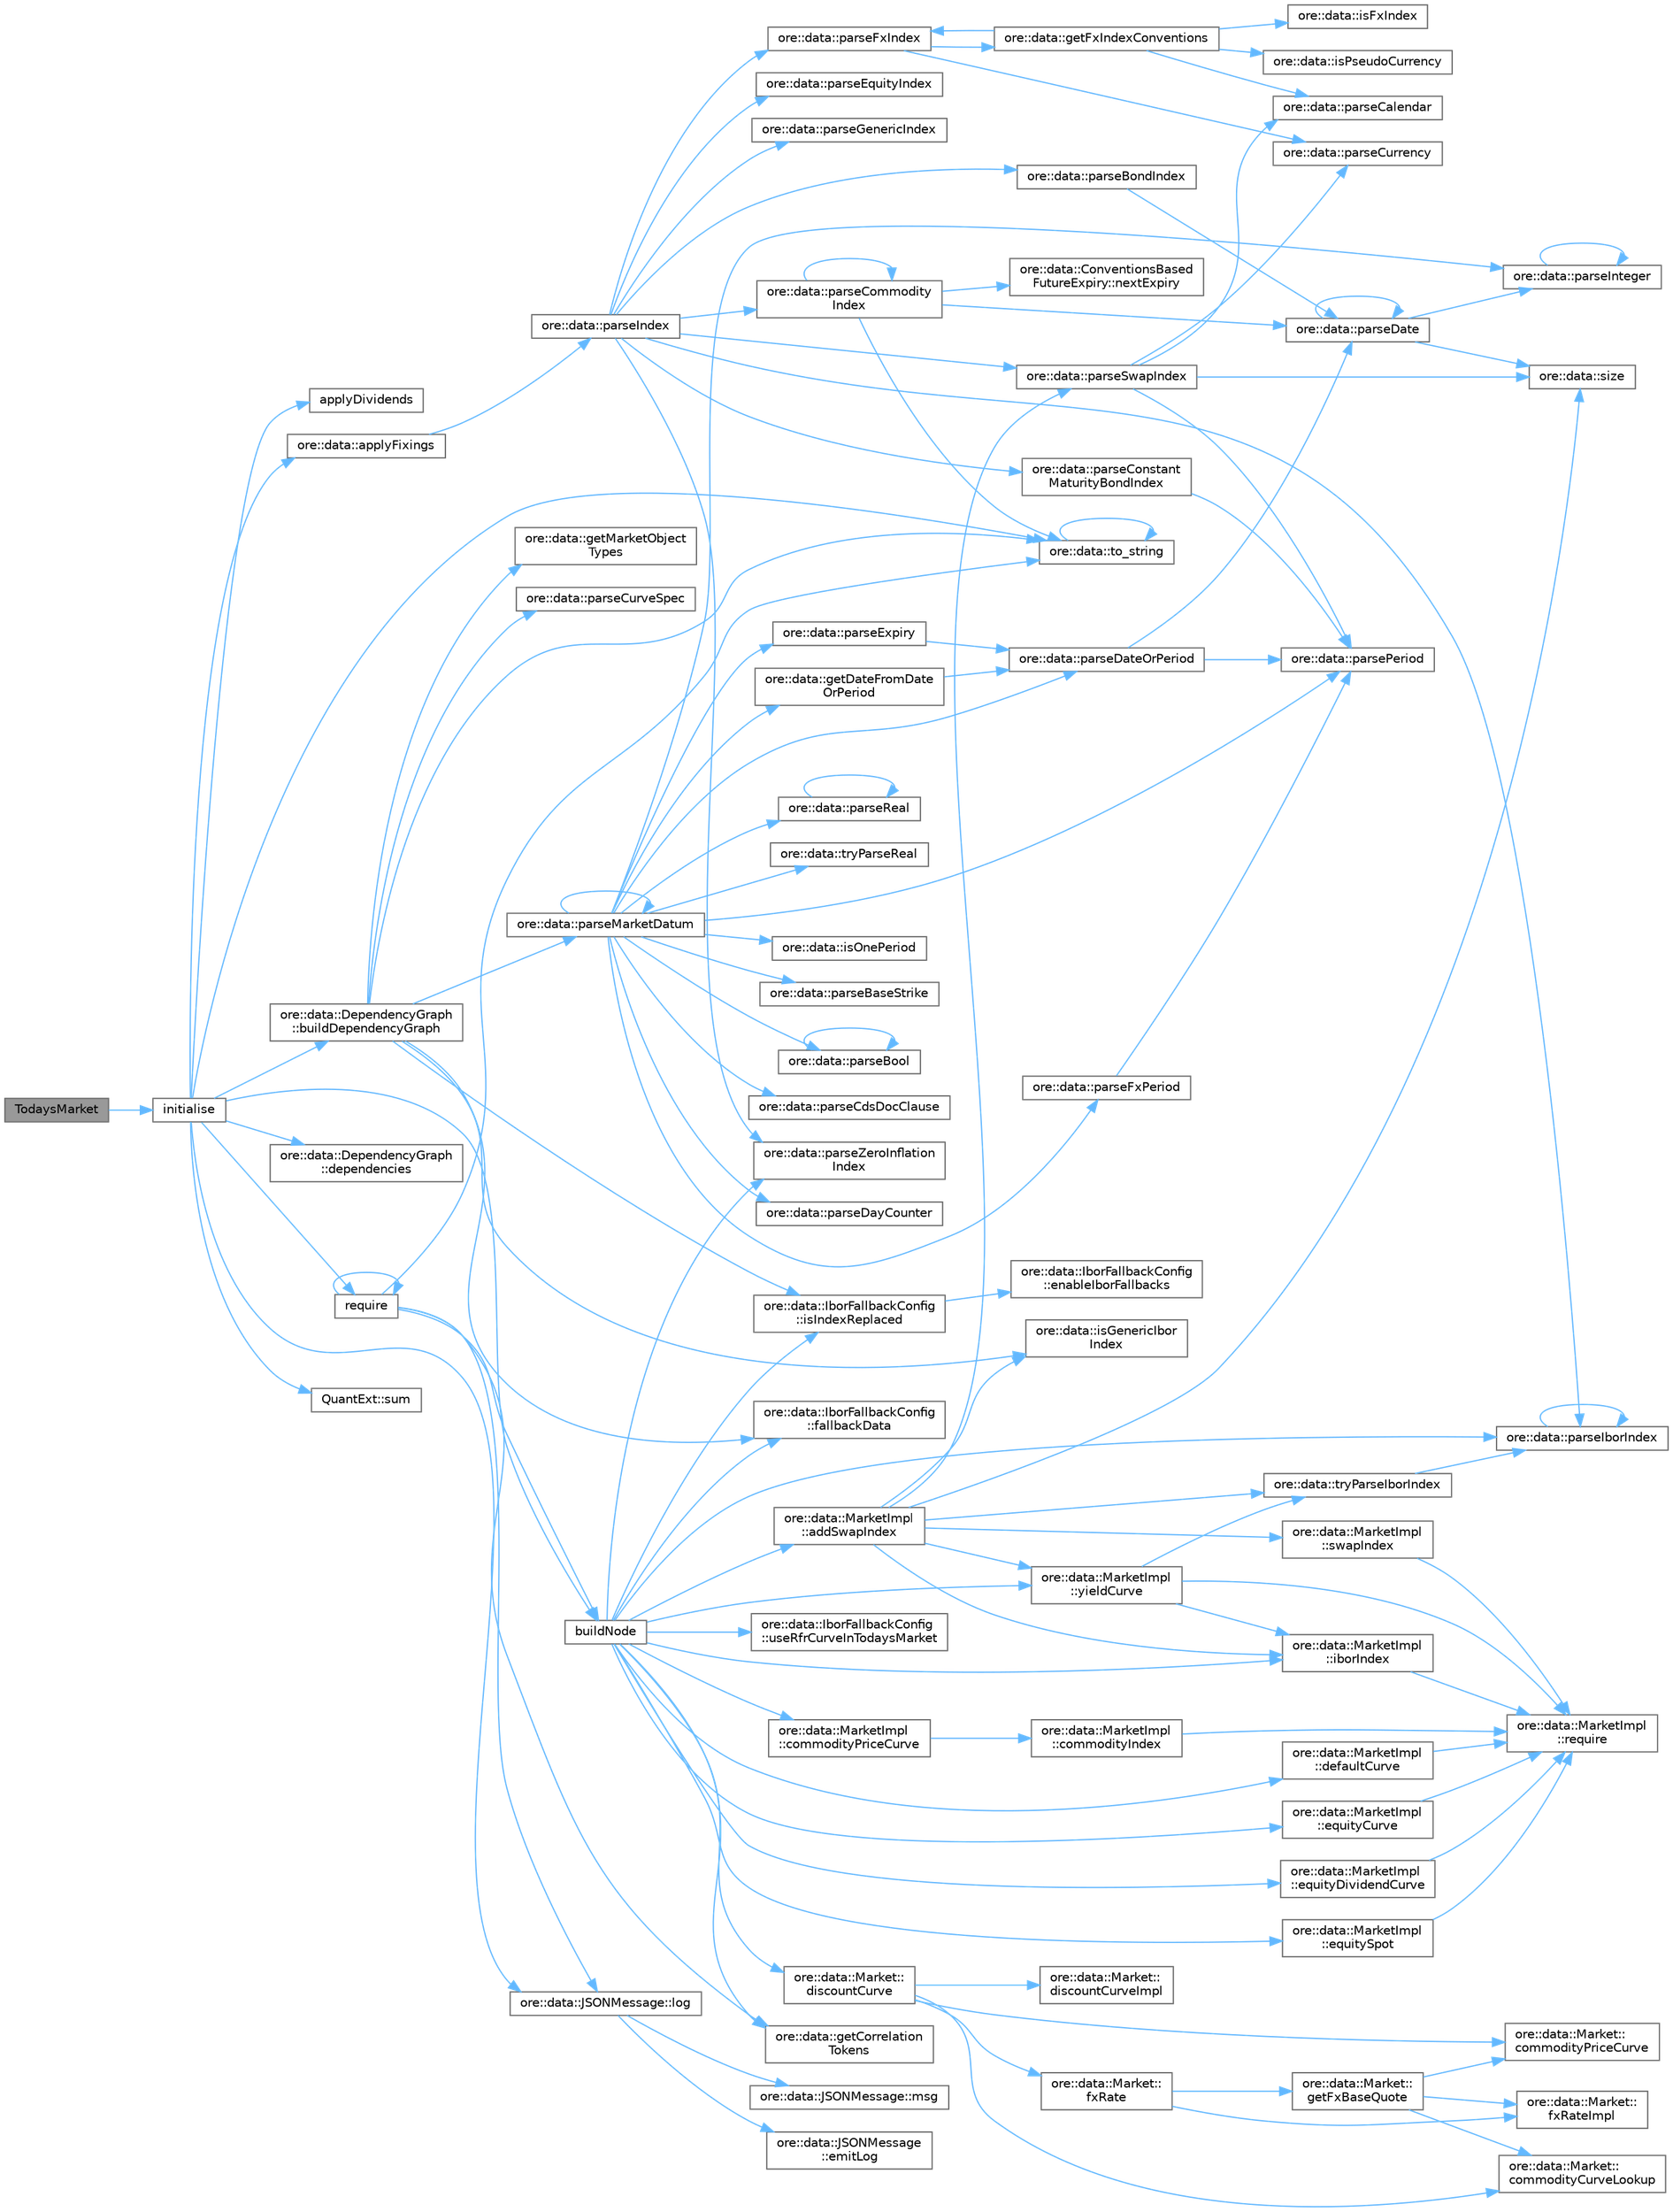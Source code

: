 digraph "TodaysMarket"
{
 // INTERACTIVE_SVG=YES
 // LATEX_PDF_SIZE
  bgcolor="transparent";
  edge [fontname=Helvetica,fontsize=10,labelfontname=Helvetica,labelfontsize=10];
  node [fontname=Helvetica,fontsize=10,shape=box,height=0.2,width=0.4];
  rankdir="LR";
  Node1 [label="TodaysMarket",height=0.2,width=0.4,color="gray40", fillcolor="grey60", style="filled", fontcolor="black",tooltip="Constructor taking pointers and allowing for a lazy build of the market objects."];
  Node1 -> Node2 [color="steelblue1",style="solid"];
  Node2 [label="initialise",height=0.2,width=0.4,color="grey40", fillcolor="white", style="filled",URL="$classore_1_1data_1_1_todays_market.html#a0816e5ec53019bee5353fea5fc006eb1",tooltip=" "];
  Node2 -> Node3 [color="steelblue1",style="solid"];
  Node3 [label="applyDividends",height=0.2,width=0.4,color="grey40", fillcolor="white", style="filled",URL="C:/dev/ORE/documentation/QuantExt/doc/quantext.tag$namespace_quant_ext.html#adc17b160e69e6727e065d96dffb3d1b9",tooltip=" "];
  Node2 -> Node4 [color="steelblue1",style="solid"];
  Node4 [label="ore::data::applyFixings",height=0.2,width=0.4,color="grey40", fillcolor="white", style="filled",URL="$namespaceore_1_1data.html#afbdabb3acc8c9fd3e013b2d5b9b71660",tooltip="Utility to write a vector of fixings in the QuantLib index manager's fixing history."];
  Node4 -> Node5 [color="steelblue1",style="solid"];
  Node5 [label="ore::data::parseIndex",height=0.2,width=0.4,color="grey40", fillcolor="white", style="filled",URL="$group__utilities.html#gaa2e4a5db4f69e91149467abc58e85613",tooltip="Convert std::string to QuantLib::Index."];
  Node5 -> Node6 [color="steelblue1",style="solid"];
  Node6 [label="ore::data::parseBondIndex",height=0.2,width=0.4,color="grey40", fillcolor="white", style="filled",URL="$group__utilities.html#ga7016b9dec58e9b19b7351e114282e869",tooltip="Convert std::string to QuantExt::BondIndex."];
  Node6 -> Node7 [color="steelblue1",style="solid"];
  Node7 [label="ore::data::parseDate",height=0.2,width=0.4,color="grey40", fillcolor="white", style="filled",URL="$group__utilities.html#ga59b5fdda574d90facae95dec2d13040d",tooltip="Convert std::string to QuantLib::Date."];
  Node7 -> Node7 [color="steelblue1",style="solid"];
  Node7 -> Node8 [color="steelblue1",style="solid"];
  Node8 [label="ore::data::parseInteger",height=0.2,width=0.4,color="grey40", fillcolor="white", style="filled",URL="$group__utilities.html#gaecd67eda4fb5f4859bb8f6d383547721",tooltip="Convert text to QuantLib::Integer."];
  Node8 -> Node8 [color="steelblue1",style="solid"];
  Node7 -> Node9 [color="steelblue1",style="solid"];
  Node9 [label="ore::data::size",height=0.2,width=0.4,color="grey40", fillcolor="white", style="filled",URL="$namespaceore_1_1data.html#a777e216dee6069b548bb87da7152699e",tooltip=" "];
  Node5 -> Node10 [color="steelblue1",style="solid"];
  Node10 [label="ore::data::parseCommodity\lIndex",height=0.2,width=0.4,color="grey40", fillcolor="white", style="filled",URL="$namespaceore_1_1data.html#abd022b98516a69b335865f8c17a645cf",tooltip=" "];
  Node10 -> Node11 [color="steelblue1",style="solid"];
  Node11 [label="ore::data::ConventionsBased\lFutureExpiry::nextExpiry",height=0.2,width=0.4,color="grey40", fillcolor="white", style="filled",URL="$classore_1_1data_1_1_conventions_based_future_expiry.html#a2bd20c07171472e89c54943f2da6dffd",tooltip=" "];
  Node10 -> Node10 [color="steelblue1",style="solid"];
  Node10 -> Node7 [color="steelblue1",style="solid"];
  Node10 -> Node12 [color="steelblue1",style="solid"];
  Node12 [label="ore::data::to_string",height=0.2,width=0.4,color="grey40", fillcolor="white", style="filled",URL="$namespaceore_1_1data.html#a86651dfeb5c18ee891f7a4734d8cf455",tooltip=" "];
  Node12 -> Node12 [color="steelblue1",style="solid"];
  Node5 -> Node13 [color="steelblue1",style="solid"];
  Node13 [label="ore::data::parseConstant\lMaturityBondIndex",height=0.2,width=0.4,color="grey40", fillcolor="white", style="filled",URL="$group__utilities.html#gaeef62123df6466e1f7699ad75409b33a",tooltip="Convert std::string to QuantExt::ConstantMaturityBondIndex."];
  Node13 -> Node14 [color="steelblue1",style="solid"];
  Node14 [label="ore::data::parsePeriod",height=0.2,width=0.4,color="grey40", fillcolor="white", style="filled",URL="$group__utilities.html#ga8e0623e2cb01e250e9cfec4619256208",tooltip="Convert text to QuantLib::Period."];
  Node5 -> Node15 [color="steelblue1",style="solid"];
  Node15 [label="ore::data::parseEquityIndex",height=0.2,width=0.4,color="grey40", fillcolor="white", style="filled",URL="$group__utilities.html#ga466dd6786fde67dee3afbc594484720f",tooltip="Convert std::string (e.g SP5) to QuantExt::EquityIndex."];
  Node5 -> Node16 [color="steelblue1",style="solid"];
  Node16 [label="ore::data::parseFxIndex",height=0.2,width=0.4,color="grey40", fillcolor="white", style="filled",URL="$group__utilities.html#ga4c161c978377952d86a509a855e564b6",tooltip="Convert std::string to QuantExt::FxIndex."];
  Node16 -> Node17 [color="steelblue1",style="solid"];
  Node17 [label="ore::data::getFxIndexConventions",height=0.2,width=0.4,color="grey40", fillcolor="white", style="filled",URL="$namespaceore_1_1data.html#a924eb5d1881d31c82ac8abbdc15a5027",tooltip=" "];
  Node17 -> Node18 [color="steelblue1",style="solid"];
  Node18 [label="ore::data::isFxIndex",height=0.2,width=0.4,color="grey40", fillcolor="white", style="filled",URL="$namespaceore_1_1data.html#a123e19b0fac4f5124a8c26bad300de0e",tooltip=" "];
  Node17 -> Node19 [color="steelblue1",style="solid"];
  Node19 [label="ore::data::isPseudoCurrency",height=0.2,width=0.4,color="grey40", fillcolor="white", style="filled",URL="$group__utilities.html#gac0cf10eef45b9d706e29e7eb2ddddc90",tooltip="check for pseudo currency = precious metal or crypto currency *‍/"];
  Node17 -> Node20 [color="steelblue1",style="solid"];
  Node20 [label="ore::data::parseCalendar",height=0.2,width=0.4,color="grey40", fillcolor="white", style="filled",URL="$group__utilities.html#ga0f72d6fcccae10a674bdcd5095200f14",tooltip="Convert text to QuantLib::Calendar."];
  Node17 -> Node16 [color="steelblue1",style="solid"];
  Node16 -> Node21 [color="steelblue1",style="solid"];
  Node21 [label="ore::data::parseCurrency",height=0.2,width=0.4,color="grey40", fillcolor="white", style="filled",URL="$group__utilities.html#ga6e9e781a58e78200301c76161589fc7b",tooltip="Convert text to QuantLib::Currency."];
  Node5 -> Node22 [color="steelblue1",style="solid"];
  Node22 [label="ore::data::parseGenericIndex",height=0.2,width=0.4,color="grey40", fillcolor="white", style="filled",URL="$group__utilities.html#gaaaf0a7b8d32bf590481615f49ece22c8",tooltip="Convert std::string (GENERIC-...) to QuantExt::Index."];
  Node5 -> Node23 [color="steelblue1",style="solid"];
  Node23 [label="ore::data::parseIborIndex",height=0.2,width=0.4,color="grey40", fillcolor="white", style="filled",URL="$group__utilities.html#ga2d18ab5807f92319c9db2c13f4904738",tooltip="Convert std::string to QuantLib::IborIndex."];
  Node23 -> Node23 [color="steelblue1",style="solid"];
  Node5 -> Node24 [color="steelblue1",style="solid"];
  Node24 [label="ore::data::parseSwapIndex",height=0.2,width=0.4,color="grey40", fillcolor="white", style="filled",URL="$group__utilities.html#ga14b984ce48cff7c6c429dcd0974d9dd2",tooltip="Convert std::string to QuantLib::SwapIndex."];
  Node24 -> Node20 [color="steelblue1",style="solid"];
  Node24 -> Node21 [color="steelblue1",style="solid"];
  Node24 -> Node14 [color="steelblue1",style="solid"];
  Node24 -> Node9 [color="steelblue1",style="solid"];
  Node5 -> Node25 [color="steelblue1",style="solid"];
  Node25 [label="ore::data::parseZeroInflation\lIndex",height=0.2,width=0.4,color="grey40", fillcolor="white", style="filled",URL="$group__utilities.html#ga03699115fbdbcf46b6351c3735fdec87",tooltip="Convert std::string to QuantLib::ZeroInflationIndex."];
  Node2 -> Node26 [color="steelblue1",style="solid"];
  Node26 [label="ore::data::DependencyGraph\l::buildDependencyGraph",height=0.2,width=0.4,color="grey40", fillcolor="white", style="filled",URL="$classore_1_1data_1_1_dependency_graph.html#a32f251ee6ad9521e1cb321a91d778da5",tooltip=" "];
  Node26 -> Node27 [color="steelblue1",style="solid"];
  Node27 [label="ore::data::IborFallbackConfig\l::fallbackData",height=0.2,width=0.4,color="grey40", fillcolor="white", style="filled",URL="$classore_1_1data_1_1_ibor_fallback_config.html#a6ca7e3d959dbdba95b5247634af86d1b",tooltip=" "];
  Node26 -> Node28 [color="steelblue1",style="solid"];
  Node28 [label="ore::data::getMarketObject\lTypes",height=0.2,width=0.4,color="grey40", fillcolor="white", style="filled",URL="$namespaceore_1_1data.html#aa100f38d1f3cee957e4b728bf0c70644",tooltip=" "];
  Node26 -> Node29 [color="steelblue1",style="solid"];
  Node29 [label="ore::data::isGenericIbor\lIndex",height=0.2,width=0.4,color="grey40", fillcolor="white", style="filled",URL="$group__utilities.html#ga8d96085a49a07c7e9b6aa3b982385ae1",tooltip="Return true if the indexName is that of a generic ibor index, otherwise false."];
  Node26 -> Node30 [color="steelblue1",style="solid"];
  Node30 [label="ore::data::IborFallbackConfig\l::isIndexReplaced",height=0.2,width=0.4,color="grey40", fillcolor="white", style="filled",URL="$classore_1_1data_1_1_ibor_fallback_config.html#aeaad076823e67dfa54115c5db2f29d96",tooltip=" "];
  Node30 -> Node31 [color="steelblue1",style="solid"];
  Node31 [label="ore::data::IborFallbackConfig\l::enableIborFallbacks",height=0.2,width=0.4,color="grey40", fillcolor="white", style="filled",URL="$classore_1_1data_1_1_ibor_fallback_config.html#a53c6d7c32c5ca63533d4a1370af4cf2a",tooltip=" "];
  Node26 -> Node32 [color="steelblue1",style="solid"];
  Node32 [label="ore::data::parseCurveSpec",height=0.2,width=0.4,color="grey40", fillcolor="white", style="filled",URL="$group__curves.html#ga7c53f293f4ad98e691c6a93b6be26e9a",tooltip="function to convert a string into a curve spec"];
  Node26 -> Node33 [color="steelblue1",style="solid"];
  Node33 [label="ore::data::parseMarketDatum",height=0.2,width=0.4,color="grey40", fillcolor="white", style="filled",URL="$group__marketdata.html#ga49b8909d3761de5c44f8140f95ec0d94",tooltip="Function to parse a market datum."];
  Node33 -> Node34 [color="steelblue1",style="solid"];
  Node34 [label="ore::data::getDateFromDate\lOrPeriod",height=0.2,width=0.4,color="grey40", fillcolor="white", style="filled",URL="$group__marketdata.html#ga71fc1e19d4a9d3acd5e6cd6b6ae533b6",tooltip="Get a date from a date string or period."];
  Node34 -> Node35 [color="steelblue1",style="solid"];
  Node35 [label="ore::data::parseDateOrPeriod",height=0.2,width=0.4,color="grey40", fillcolor="white", style="filled",URL="$group__utilities.html#ga6477391407eac174ea49df689ecf1ab2",tooltip="Convert text to QuantLib::Period or QuantLib::Date."];
  Node35 -> Node7 [color="steelblue1",style="solid"];
  Node35 -> Node14 [color="steelblue1",style="solid"];
  Node33 -> Node36 [color="steelblue1",style="solid"];
  Node36 [label="ore::data::isOnePeriod",height=0.2,width=0.4,color="grey40", fillcolor="white", style="filled",URL="$namespaceore_1_1data.html#a2c4ad9608d140b7d127d9aabc3002782",tooltip="return true if s represents a period of the form [0-9][D|W|M|Y] (i.e. 1Y6M would return false)"];
  Node33 -> Node37 [color="steelblue1",style="solid"];
  Node37 [label="ore::data::parseBaseStrike",height=0.2,width=0.4,color="grey40", fillcolor="white", style="filled",URL="$namespaceore_1_1data.html#af07ebcb16f5c4b8f23aa841778ec1ede",tooltip="Parse a Strike from its string representation, strStrike."];
  Node33 -> Node38 [color="steelblue1",style="solid"];
  Node38 [label="ore::data::parseBool",height=0.2,width=0.4,color="grey40", fillcolor="white", style="filled",URL="$group__utilities.html#ga94621f11193864fa1338296232dc5be9",tooltip="Convert text to bool."];
  Node38 -> Node38 [color="steelblue1",style="solid"];
  Node33 -> Node39 [color="steelblue1",style="solid"];
  Node39 [label="ore::data::parseCdsDocClause",height=0.2,width=0.4,color="grey40", fillcolor="white", style="filled",URL="$namespaceore_1_1data.html#a4d60e66c3714d2cf33fc135d20502ccb",tooltip=" "];
  Node33 -> Node35 [color="steelblue1",style="solid"];
  Node33 -> Node40 [color="steelblue1",style="solid"];
  Node40 [label="ore::data::parseDayCounter",height=0.2,width=0.4,color="grey40", fillcolor="white", style="filled",URL="$group__utilities.html#gaefb008d0de256c79140545d9c7549093",tooltip="Convert text to QuantLib::DayCounter."];
  Node33 -> Node41 [color="steelblue1",style="solid"];
  Node41 [label="ore::data::parseExpiry",height=0.2,width=0.4,color="grey40", fillcolor="white", style="filled",URL="$namespaceore_1_1data.html#aef9033372c401fe3ddef3c912a716d5a",tooltip="Parse an Expiry from its string representation, strExpiry."];
  Node41 -> Node35 [color="steelblue1",style="solid"];
  Node33 -> Node42 [color="steelblue1",style="solid"];
  Node42 [label="ore::data::parseFxPeriod",height=0.2,width=0.4,color="grey40", fillcolor="white", style="filled",URL="$group__marketdata.html#ga8c35268c175452bca6e2acb7ad58442d",tooltip="Convert text to QuantLib::Period of Fx forward string."];
  Node42 -> Node14 [color="steelblue1",style="solid"];
  Node33 -> Node8 [color="steelblue1",style="solid"];
  Node33 -> Node33 [color="steelblue1",style="solid"];
  Node33 -> Node14 [color="steelblue1",style="solid"];
  Node33 -> Node43 [color="steelblue1",style="solid"];
  Node43 [label="ore::data::parseReal",height=0.2,width=0.4,color="grey40", fillcolor="white", style="filled",URL="$group__utilities.html#gad1db2a68f9a73667c3b4084d63955bdd",tooltip="Convert text to Real."];
  Node43 -> Node43 [color="steelblue1",style="solid"];
  Node33 -> Node44 [color="steelblue1",style="solid"];
  Node44 [label="ore::data::tryParseReal",height=0.2,width=0.4,color="grey40", fillcolor="white", style="filled",URL="$group__utilities.html#ga3447951aa05e25440d0d5b7eecfce581",tooltip="Attempt to convert text to Real."];
  Node26 -> Node12 [color="steelblue1",style="solid"];
  Node2 -> Node45 [color="steelblue1",style="solid"];
  Node45 [label="buildNode",height=0.2,width=0.4,color="grey40", fillcolor="white", style="filled",URL="$classore_1_1data_1_1_todays_market.html#ae947670c7306fd552e37a0f140984721",tooltip=" "];
  Node45 -> Node46 [color="steelblue1",style="solid"];
  Node46 [label="ore::data::MarketImpl\l::addSwapIndex",height=0.2,width=0.4,color="grey40", fillcolor="white", style="filled",URL="$classore_1_1data_1_1_market_impl.html#af731b404daf72d32a4986990c5190bcc",tooltip="add a swap index to the market"];
  Node46 -> Node47 [color="steelblue1",style="solid"];
  Node47 [label="ore::data::MarketImpl\l::iborIndex",height=0.2,width=0.4,color="grey40", fillcolor="white", style="filled",URL="$classore_1_1data_1_1_market_impl.html#aea15232be6eb71feca2c59137631f732",tooltip=" "];
  Node47 -> Node48 [color="steelblue1",style="solid"];
  Node48 [label="ore::data::MarketImpl\l::require",height=0.2,width=0.4,color="grey40", fillcolor="white", style="filled",URL="$classore_1_1data_1_1_market_impl.html#af2e760ddfcac8f64fa739d3e8bf6362b",tooltip=" "];
  Node46 -> Node29 [color="steelblue1",style="solid"];
  Node46 -> Node24 [color="steelblue1",style="solid"];
  Node46 -> Node9 [color="steelblue1",style="solid"];
  Node46 -> Node49 [color="steelblue1",style="solid"];
  Node49 [label="ore::data::MarketImpl\l::swapIndex",height=0.2,width=0.4,color="grey40", fillcolor="white", style="filled",URL="$classore_1_1data_1_1_market_impl.html#ac59684278372260fbf998460e3ddf949",tooltip=" "];
  Node49 -> Node48 [color="steelblue1",style="solid"];
  Node46 -> Node50 [color="steelblue1",style="solid"];
  Node50 [label="ore::data::tryParseIborIndex",height=0.2,width=0.4,color="grey40", fillcolor="white", style="filled",URL="$group__utilities.html#ga53500116b2cd1c6fd1598065f9ef64b2",tooltip="Try to convert std::string to QuantLib::IborIndex."];
  Node50 -> Node23 [color="steelblue1",style="solid"];
  Node46 -> Node51 [color="steelblue1",style="solid"];
  Node51 [label="ore::data::MarketImpl\l::yieldCurve",height=0.2,width=0.4,color="grey40", fillcolor="white", style="filled",URL="$classore_1_1data_1_1_market_impl.html#ae7d29fd30616cfe3c462d7d84eaf4ef9",tooltip="Yield Curves."];
  Node51 -> Node47 [color="steelblue1",style="solid"];
  Node51 -> Node48 [color="steelblue1",style="solid"];
  Node51 -> Node50 [color="steelblue1",style="solid"];
  Node45 -> Node52 [color="steelblue1",style="solid"];
  Node52 [label="ore::data::MarketImpl\l::commodityPriceCurve",height=0.2,width=0.4,color="grey40", fillcolor="white", style="filled",URL="$classore_1_1data_1_1_market_impl.html#ab22c6188a5f378934b69965aa7c6cb39",tooltip="Commodity curves."];
  Node52 -> Node53 [color="steelblue1",style="solid"];
  Node53 [label="ore::data::MarketImpl\l::commodityIndex",height=0.2,width=0.4,color="grey40", fillcolor="white", style="filled",URL="$classore_1_1data_1_1_market_impl.html#a060fec48de83d55fa494933357fa3e9d",tooltip="Commodity index."];
  Node53 -> Node48 [color="steelblue1",style="solid"];
  Node45 -> Node54 [color="steelblue1",style="solid"];
  Node54 [label="ore::data::MarketImpl\l::defaultCurve",height=0.2,width=0.4,color="grey40", fillcolor="white", style="filled",URL="$classore_1_1data_1_1_market_impl.html#a816b9cd7808e94b1aebd46ef23f76f97",tooltip="Default Curves and Recovery Rates."];
  Node54 -> Node48 [color="steelblue1",style="solid"];
  Node45 -> Node55 [color="steelblue1",style="solid"];
  Node55 [label="ore::data::Market::\ldiscountCurve",height=0.2,width=0.4,color="grey40", fillcolor="white", style="filled",URL="$classore_1_1data_1_1_market.html#aff00023d0e25ad7c0bf29e8cc97f9e00",tooltip=" "];
  Node55 -> Node56 [color="steelblue1",style="solid"];
  Node56 [label="ore::data::Market::\lcommodityCurveLookup",height=0.2,width=0.4,color="grey40", fillcolor="white", style="filled",URL="$classore_1_1data_1_1_market.html#a88d67016dee39ce8f4588deb0745460f",tooltip=" "];
  Node55 -> Node57 [color="steelblue1",style="solid"];
  Node57 [label="ore::data::Market::\lcommodityPriceCurve",height=0.2,width=0.4,color="grey40", fillcolor="white", style="filled",URL="$classore_1_1data_1_1_market.html#a47ddd567f84d73e5f1c8201823356b1c",tooltip=" "];
  Node55 -> Node58 [color="steelblue1",style="solid"];
  Node58 [label="ore::data::Market::\ldiscountCurveImpl",height=0.2,width=0.4,color="grey40", fillcolor="white", style="filled",URL="$classore_1_1data_1_1_market.html#a6ea1e978ddb0a43b487424e43d409021",tooltip=" "];
  Node55 -> Node59 [color="steelblue1",style="solid"];
  Node59 [label="ore::data::Market::\lfxRate",height=0.2,width=0.4,color="grey40", fillcolor="white", style="filled",URL="$classore_1_1data_1_1_market.html#a2c559acede2b82e98252067757600b56",tooltip=" "];
  Node59 -> Node60 [color="steelblue1",style="solid"];
  Node60 [label="ore::data::Market::\lfxRateImpl",height=0.2,width=0.4,color="grey40", fillcolor="white", style="filled",URL="$classore_1_1data_1_1_market.html#ad806378863fc47de6f5febb66f41715b",tooltip=" "];
  Node59 -> Node61 [color="steelblue1",style="solid"];
  Node61 [label="ore::data::Market::\lgetFxBaseQuote",height=0.2,width=0.4,color="grey40", fillcolor="white", style="filled",URL="$classore_1_1data_1_1_market.html#aee41b57076315adbef995006e81a8147",tooltip=" "];
  Node61 -> Node56 [color="steelblue1",style="solid"];
  Node61 -> Node57 [color="steelblue1",style="solid"];
  Node61 -> Node60 [color="steelblue1",style="solid"];
  Node45 -> Node62 [color="steelblue1",style="solid"];
  Node62 [label="ore::data::MarketImpl\l::equityCurve",height=0.2,width=0.4,color="grey40", fillcolor="white", style="filled",URL="$classore_1_1data_1_1_market_impl.html#a21e2bf8d9c6e49a938c4259d491f0efa",tooltip=" "];
  Node62 -> Node48 [color="steelblue1",style="solid"];
  Node45 -> Node63 [color="steelblue1",style="solid"];
  Node63 [label="ore::data::MarketImpl\l::equityDividendCurve",height=0.2,width=0.4,color="grey40", fillcolor="white", style="filled",URL="$classore_1_1data_1_1_market_impl.html#a74205069d128d1ea28e02d8164897fc2",tooltip=" "];
  Node63 -> Node48 [color="steelblue1",style="solid"];
  Node45 -> Node64 [color="steelblue1",style="solid"];
  Node64 [label="ore::data::MarketImpl\l::equitySpot",height=0.2,width=0.4,color="grey40", fillcolor="white", style="filled",URL="$classore_1_1data_1_1_market_impl.html#ab33fff7168b7c7af1e957d68565e4ee4",tooltip="Equity curves."];
  Node64 -> Node48 [color="steelblue1",style="solid"];
  Node45 -> Node27 [color="steelblue1",style="solid"];
  Node45 -> Node65 [color="steelblue1",style="solid"];
  Node65 [label="ore::data::getCorrelation\lTokens",height=0.2,width=0.4,color="grey40", fillcolor="white", style="filled",URL="$namespaceore_1_1data.html#a03690cad98f577e0a0992609f64704ec",tooltip="Helper function to get the two tokens in a correlation name Index2:Index1."];
  Node45 -> Node47 [color="steelblue1",style="solid"];
  Node45 -> Node30 [color="steelblue1",style="solid"];
  Node45 -> Node23 [color="steelblue1",style="solid"];
  Node45 -> Node25 [color="steelblue1",style="solid"];
  Node45 -> Node66 [color="steelblue1",style="solid"];
  Node66 [label="ore::data::IborFallbackConfig\l::useRfrCurveInTodaysMarket",height=0.2,width=0.4,color="grey40", fillcolor="white", style="filled",URL="$classore_1_1data_1_1_ibor_fallback_config.html#a94ddb2d85d19fc7247bc9b8455a9125f",tooltip=" "];
  Node45 -> Node51 [color="steelblue1",style="solid"];
  Node2 -> Node67 [color="steelblue1",style="solid"];
  Node67 [label="ore::data::DependencyGraph\l::dependencies",height=0.2,width=0.4,color="grey40", fillcolor="white", style="filled",URL="$classore_1_1data_1_1_dependency_graph.html#a2e9eab9566f05251b82cd4308cf5c2ab",tooltip=" "];
  Node2 -> Node68 [color="steelblue1",style="solid"];
  Node68 [label="ore::data::JSONMessage::log",height=0.2,width=0.4,color="grey40", fillcolor="white", style="filled",URL="$classore_1_1data_1_1_j_s_o_n_message.html#a5e21eca2668ed948bdc409b19a78e5bb",tooltip="generate Boost log record to pass to corresponding sinks"];
  Node68 -> Node69 [color="steelblue1",style="solid"];
  Node69 [label="ore::data::JSONMessage\l::emitLog",height=0.2,width=0.4,color="grey40", fillcolor="white", style="filled",URL="$classore_1_1data_1_1_j_s_o_n_message.html#a6a9077605df871e6e961dd0099645b35",tooltip="generate Boost log record - this method is called by log()"];
  Node68 -> Node70 [color="steelblue1",style="solid"];
  Node70 [label="ore::data::JSONMessage::msg",height=0.2,width=0.4,color="grey40", fillcolor="white", style="filled",URL="$classore_1_1data_1_1_j_s_o_n_message.html#a39f83a0ab38c425a8844c8892b93d69e",tooltip="return a std::string for the log file"];
  Node2 -> Node71 [color="steelblue1",style="solid"];
  Node71 [label="require",height=0.2,width=0.4,color="grey40", fillcolor="white", style="filled",URL="$classore_1_1data_1_1_todays_market.html#a36416143258c4e4c30bb46935cef9408",tooltip=" "];
  Node71 -> Node45 [color="steelblue1",style="solid"];
  Node71 -> Node65 [color="steelblue1",style="solid"];
  Node71 -> Node68 [color="steelblue1",style="solid"];
  Node71 -> Node71 [color="steelblue1",style="solid"];
  Node71 -> Node12 [color="steelblue1",style="solid"];
  Node2 -> Node72 [color="steelblue1",style="solid"];
  Node72 [label="QuantExt::sum",height=0.2,width=0.4,color="grey40", fillcolor="white", style="filled",URL="C:/dev/ORE/documentation/QuantExt/doc/quantext.tag$namespace_quant_ext.html#adf33d0fce0bc35cfa69a565cfb5f6a25",tooltip=" "];
  Node2 -> Node12 [color="steelblue1",style="solid"];
}
